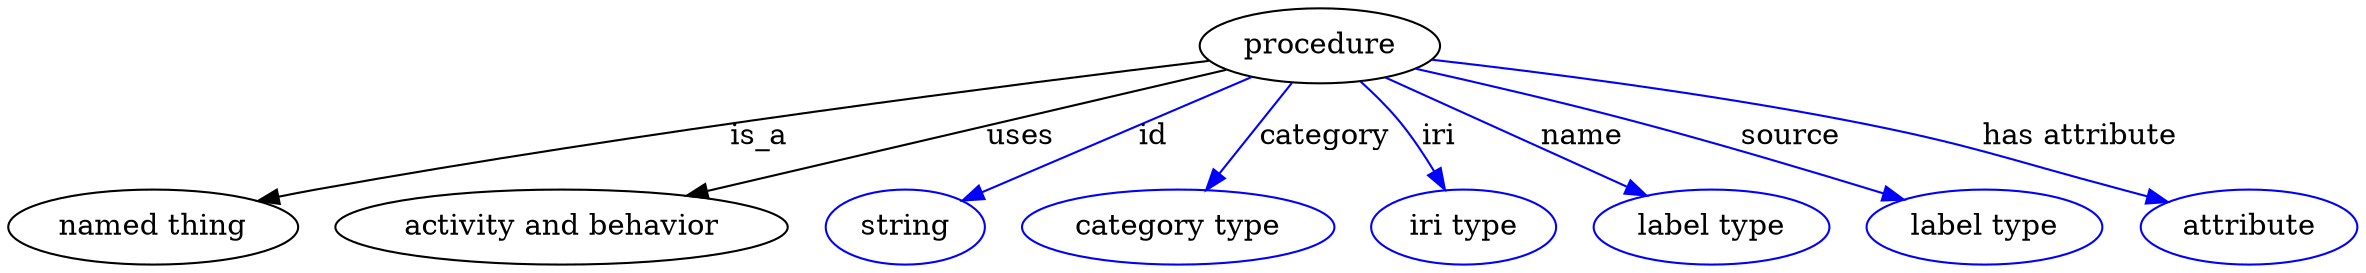 digraph {
	graph [bb="0,0,920.54,123"];
	node [label="\N"];
	procedure	 [height=0.5,
		label=procedure,
		pos="510.25,105",
		width=1.2818];
	"named thing"	 [height=0.5,
		pos="55.245,18",
		width=1.5346];
	procedure -> "named thing"	 [label=is_a,
		lp="291.25,61.5",
		pos="e,96.06,30.132 466.86,98.787 394.41,88.091 244.41,64.571 119.25,36 114.89,35.005 110.38,33.899 105.87,32.739"];
	"activity and behavior"	 [height=0.5,
		pos="213.25,18",
		width=2.3651];
	procedure -> "activity and behavior"	 [label=uses,
		lp="392.25,61.5",
		pos="e,263.13,32.613 473.23,94.157 423,79.444 332.67,52.983 272.83,35.454"];
	id	 [color=blue,
		height=0.5,
		label=string,
		pos="347.25,18",
		width=0.84854];
	procedure -> id	 [color=blue,
		label=id,
		lp="444.75,61.5",
		pos="e,370.14,30.218 482.96,90.438 454.3,75.139 409.26,51.099 379.01,34.956",
		style=solid];
	category	 [color=blue,
		height=0.5,
		label="category type",
		pos="454.25,18",
		width=1.6249];
	procedure -> category	 [color=blue,
		label=category,
		lp="509.75,61.5",
		pos="e,465.75,35.878 498.91,87.394 491,75.094 480.28,58.45 471.33,44.546",
		style=solid];
	iri	 [color=blue,
		height=0.5,
		label="iri type",
		pos="567.25,18",
		width=1.011];
	procedure -> iri	 [color=blue,
		label=iri,
		lp="552.75,61.5",
		pos="e,557.44,35.764 523.83,87.705 528.25,81.865 533.09,75.242 537.25,69 542.4,61.257 547.67,52.61 552.31,44.668",
		style=solid];
	name	 [color=blue,
		height=0.5,
		label="label type",
		pos="667.25,18",
		width=1.2638];
	procedure -> name	 [color=blue,
		label=name,
		lp="613.75,61.5",
		pos="e,640.74,32.685 536.88,90.242 563.01,75.762 603.02,53.592 631.82,37.632",
		style=solid];
	source	 [color=blue,
		height=0.5,
		label="label type",
		pos="776.25,18",
		width=1.2638];
	procedure -> source	 [color=blue,
		label=source,
		lp="695.25,61.5",
		pos="e,743.2,30.397 548.1,94.532 572.51,87.631 604.88,78.199 633.25,69 667.22,57.979 705.3,44.334 733.62,33.932",
		style=solid];
	"has attribute"	 [color=blue,
		height=0.5,
		label=attribute,
		pos="880.25,18",
		width=1.1193];
	procedure -> "has attribute"	 [color=blue,
		label="has attribute",
		lp="807.75,61.5",
		pos="e,849.14,29.531 553.74,98.884 595.83,92.626 661.28,81.995 717.25,69 768.21,57.166 780.5,52.202 830.25,36 833.32,35 836.48,33.937 \
839.66,32.847",
		style=solid];
}
